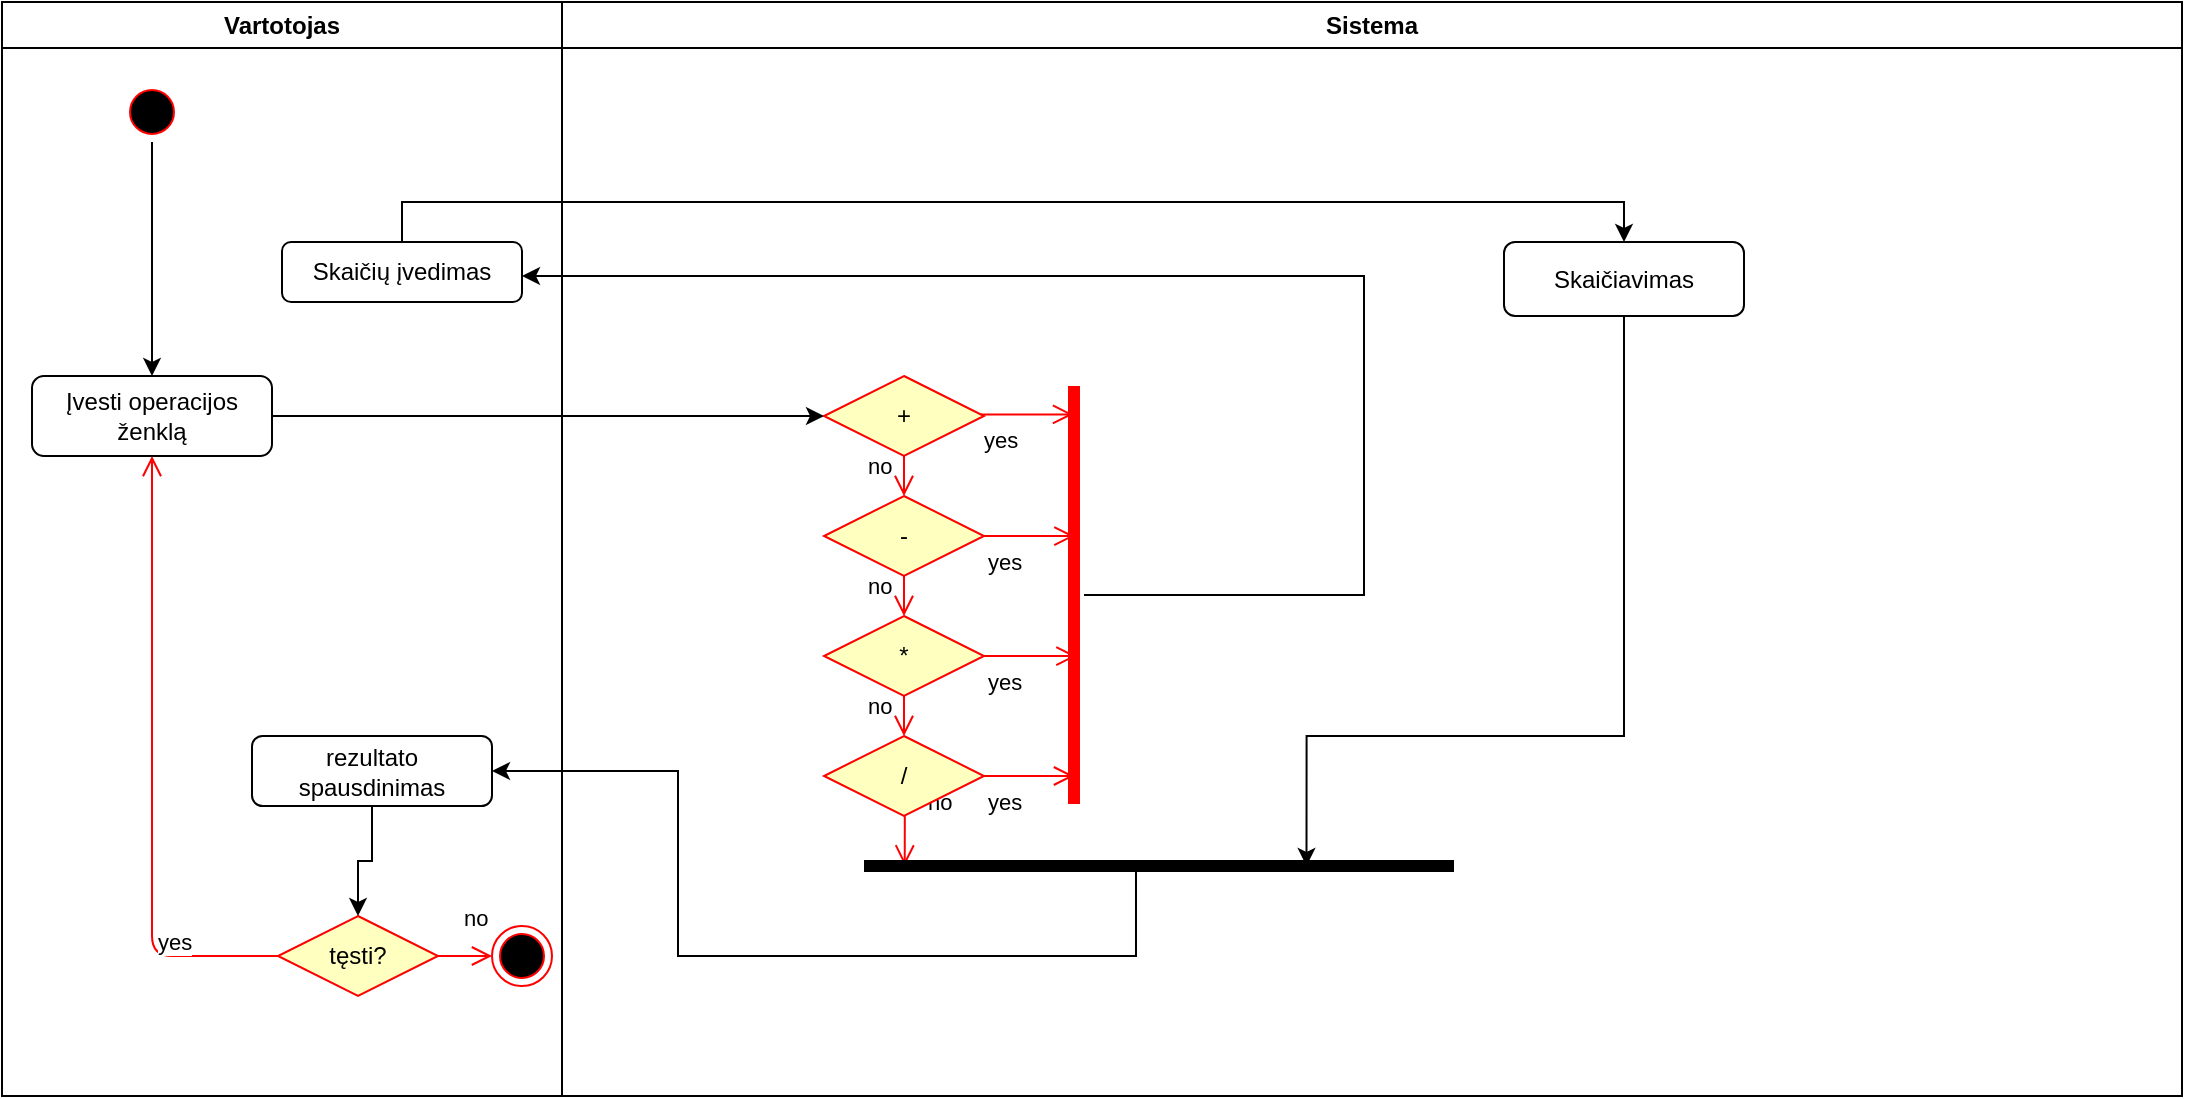 <mxfile version="12.1.1" type="device" pages="1"><diagram name="Page-1" id="e7e014a7-5840-1c2e-5031-d8a46d1fe8dd"><mxGraphModel dx="1408" dy="780" grid="1" gridSize="10" guides="1" tooltips="1" connect="1" arrows="1" fold="1" page="1" pageScale="1" pageWidth="1169" pageHeight="826" background="#ffffff" math="0" shadow="0"><root><mxCell id="0"/><mxCell id="1" parent="0"/><mxCell id="3" value="Vartotojas" style="swimlane;whiteSpace=wrap" parent="1" vertex="1"><mxGeometry x="39" y="13" width="280" height="547" as="geometry"/></mxCell><mxCell id="pYI896oc1kStvGvr0Gmi-50" value="" style="edgeStyle=orthogonalEdgeStyle;rounded=0;orthogonalLoop=1;jettySize=auto;html=1;" parent="3" source="13" target="pYI896oc1kStvGvr0Gmi-47" edge="1"><mxGeometry relative="1" as="geometry"><mxPoint x="75" y="140" as="sourcePoint"/></mxGeometry></mxCell><mxCell id="13" value="" style="ellipse;shape=startState;fillColor=#000000;strokeColor=#ff0000;" parent="3" vertex="1"><mxGeometry x="60" y="40" width="30" height="30" as="geometry"/></mxCell><mxCell id="pYI896oc1kStvGvr0Gmi-47" value="Įvesti operacijos ženklą" style="rounded=1;whiteSpace=wrap;html=1;" parent="3" vertex="1"><mxGeometry x="15" y="187" width="120" height="40" as="geometry"/></mxCell><mxCell id="pYI896oc1kStvGvr0Gmi-139" value="tęsti?" style="rhombus;whiteSpace=wrap;html=1;fillColor=#ffffc0;strokeColor=#ff0000;" parent="3" vertex="1"><mxGeometry x="138" y="457" width="80" height="40" as="geometry"/></mxCell><mxCell id="pYI896oc1kStvGvr0Gmi-141" value="yes" style="edgeStyle=orthogonalEdgeStyle;html=1;align=left;verticalAlign=top;endArrow=open;endSize=8;strokeColor=#ff0000;entryX=0.5;entryY=1;entryDx=0;entryDy=0;" parent="3" source="pYI896oc1kStvGvr0Gmi-139" target="pYI896oc1kStvGvr0Gmi-47" edge="1"><mxGeometry x="-0.6" y="-20" relative="1" as="geometry"><mxPoint x="51" y="522.5" as="targetPoint"/><mxPoint as="offset"/></mxGeometry></mxCell><mxCell id="59D-sfgaQ4WbKUfJscwK-38" style="edgeStyle=orthogonalEdgeStyle;rounded=0;orthogonalLoop=1;jettySize=auto;html=1;entryX=0.5;entryY=0;entryDx=0;entryDy=0;" parent="3" source="pYI896oc1kStvGvr0Gmi-131" target="pYI896oc1kStvGvr0Gmi-139" edge="1"><mxGeometry relative="1" as="geometry"/></mxCell><mxCell id="pYI896oc1kStvGvr0Gmi-131" value="rezultato spausdinimas" style="rounded=1;whiteSpace=wrap;html=1;strokeColor=#000000;" parent="3" vertex="1"><mxGeometry x="125" y="367" width="120" height="35" as="geometry"/></mxCell><mxCell id="38" value="" style="ellipse;shape=endState;fillColor=#000000;strokeColor=#ff0000;rotation=-90;" parent="3" vertex="1"><mxGeometry x="245" y="462" width="30" height="30" as="geometry"/></mxCell><mxCell id="pYI896oc1kStvGvr0Gmi-140" value="no" style="edgeStyle=orthogonalEdgeStyle;html=1;align=left;verticalAlign=bottom;endArrow=open;endSize=8;strokeColor=#ff0000;entryX=0.5;entryY=0;entryDx=0;entryDy=0;" parent="3" source="pYI896oc1kStvGvr0Gmi-139" target="38" edge="1"><mxGeometry x="-0.2" y="10" relative="1" as="geometry"><mxPoint x="178" y="522.5" as="targetPoint"/><mxPoint as="offset"/></mxGeometry></mxCell><mxCell id="x8SUv9pS3EiLqVK4PjK1-42" value="Skaičių įvedimas" style="rounded=1;whiteSpace=wrap;html=1;gradientColor=none;" vertex="1" parent="3"><mxGeometry x="140" y="120" width="120" height="30" as="geometry"/></mxCell><mxCell id="4" value="Sistema" style="swimlane;whiteSpace=wrap" parent="1" vertex="1"><mxGeometry x="319" y="13" width="810" height="547" as="geometry"><mxRectangle x="319" y="13" width="80" height="23" as="alternateBounds"/></mxGeometry></mxCell><mxCell id="pYI896oc1kStvGvr0Gmi-67" value="+" style="rhombus;whiteSpace=wrap;html=1;fillColor=#ffffc0;strokeColor=#ff0000;" parent="4" vertex="1"><mxGeometry x="131" y="187" width="80" height="40" as="geometry"/></mxCell><mxCell id="pYI896oc1kStvGvr0Gmi-68" value="no" style="edgeStyle=orthogonalEdgeStyle;html=1;align=left;verticalAlign=bottom;endArrow=open;endSize=8;strokeColor=#ff0000;entryX=0.5;entryY=0;entryDx=0;entryDy=0;" parent="4" source="pYI896oc1kStvGvr0Gmi-67" target="pYI896oc1kStvGvr0Gmi-71" edge="1"><mxGeometry x="0.333" y="-20" relative="1" as="geometry"><mxPoint x="311" y="227" as="targetPoint"/><mxPoint as="offset"/></mxGeometry></mxCell><mxCell id="pYI896oc1kStvGvr0Gmi-71" value="-" style="rhombus;whiteSpace=wrap;html=1;fillColor=#ffffc0;strokeColor=#ff0000;" parent="4" vertex="1"><mxGeometry x="131" y="247" width="80" height="40" as="geometry"/></mxCell><mxCell id="pYI896oc1kStvGvr0Gmi-72" value="no" style="edgeStyle=orthogonalEdgeStyle;html=1;align=left;verticalAlign=bottom;endArrow=open;endSize=8;strokeColor=#ff0000;entryX=0.5;entryY=0;entryDx=0;entryDy=0;" parent="4" source="pYI896oc1kStvGvr0Gmi-71" target="pYI896oc1kStvGvr0Gmi-74" edge="1"><mxGeometry x="0.333" y="-20" relative="1" as="geometry"><mxPoint x="136" y="407" as="targetPoint"/><mxPoint as="offset"/></mxGeometry></mxCell><mxCell id="pYI896oc1kStvGvr0Gmi-73" value="yes" style="edgeStyle=orthogonalEdgeStyle;html=1;align=left;verticalAlign=top;endArrow=open;endSize=8;strokeColor=#ff0000;entryX=0.359;entryY=0.479;entryDx=0;entryDy=0;entryPerimeter=0;" parent="4" source="pYI896oc1kStvGvr0Gmi-71" target="x8SUv9pS3EiLqVK4PjK1-38" edge="1"><mxGeometry x="-1" relative="1" as="geometry"><mxPoint x="291" y="267" as="targetPoint"/></mxGeometry></mxCell><mxCell id="pYI896oc1kStvGvr0Gmi-74" value="*" style="rhombus;whiteSpace=wrap;html=1;fillColor=#ffffc0;strokeColor=#ff0000;" parent="4" vertex="1"><mxGeometry x="131" y="307" width="80" height="40" as="geometry"/></mxCell><mxCell id="pYI896oc1kStvGvr0Gmi-75" value="no" style="edgeStyle=orthogonalEdgeStyle;html=1;align=left;verticalAlign=bottom;endArrow=open;endSize=8;strokeColor=#ff0000;entryX=0.931;entryY=0.529;entryDx=0;entryDy=0;entryPerimeter=0;" parent="4" source="pYI896oc1kStvGvr0Gmi-77" target="pYI896oc1kStvGvr0Gmi-98" edge="1"><mxGeometry x="-0.805" y="10" relative="1" as="geometry"><mxPoint x="181" y="427" as="targetPoint"/><mxPoint as="offset"/><Array as="points"><mxPoint x="171" y="417"/></Array></mxGeometry></mxCell><mxCell id="pYI896oc1kStvGvr0Gmi-76" value="yes" style="edgeStyle=orthogonalEdgeStyle;html=1;align=left;verticalAlign=top;endArrow=open;endSize=8;strokeColor=#ff0000;entryX=0.646;entryY=0.376;entryDx=0;entryDy=0;entryPerimeter=0;" parent="4" source="pYI896oc1kStvGvr0Gmi-74" target="x8SUv9pS3EiLqVK4PjK1-38" edge="1"><mxGeometry x="-1" relative="1" as="geometry"><mxPoint x="271" y="326" as="targetPoint"/><Array as="points"/></mxGeometry></mxCell><mxCell id="pYI896oc1kStvGvr0Gmi-79" value="yes" style="edgeStyle=orthogonalEdgeStyle;html=1;align=left;verticalAlign=top;endArrow=open;endSize=8;strokeColor=#ff0000;entryX=0.933;entryY=0.5;entryDx=0;entryDy=0;entryPerimeter=0;" parent="4" source="pYI896oc1kStvGvr0Gmi-77" target="x8SUv9pS3EiLqVK4PjK1-38" edge="1"><mxGeometry x="-1" relative="1" as="geometry"><mxPoint x="276" y="417" as="targetPoint"/></mxGeometry></mxCell><mxCell id="pYI896oc1kStvGvr0Gmi-77" value="/" style="rhombus;whiteSpace=wrap;html=1;fillColor=#ffffc0;strokeColor=#ff0000;" parent="4" vertex="1"><mxGeometry x="131" y="367" width="80" height="40" as="geometry"/></mxCell><mxCell id="pYI896oc1kStvGvr0Gmi-80" value="no" style="edgeStyle=orthogonalEdgeStyle;html=1;align=left;verticalAlign=bottom;endArrow=open;endSize=8;strokeColor=#ff0000;" parent="4" source="pYI896oc1kStvGvr0Gmi-74" target="pYI896oc1kStvGvr0Gmi-77" edge="1"><mxGeometry x="0.333" y="-20" relative="1" as="geometry"><mxPoint x="491" y="467" as="targetPoint"/><mxPoint x="491" y="387" as="sourcePoint"/><mxPoint as="offset"/></mxGeometry></mxCell><mxCell id="pYI896oc1kStvGvr0Gmi-98" value="" style="shape=line;html=1;strokeWidth=6;strokeColor=#000000;direction=west;snapToPoint=0;" parent="4" vertex="1"><mxGeometry x="151" y="427" width="295" height="10" as="geometry"/></mxCell><mxCell id="x8SUv9pS3EiLqVK4PjK1-38" value="" style="shape=line;html=1;strokeWidth=6;strokeColor=#ff0000;direction=south;gradientColor=none;" vertex="1" parent="4"><mxGeometry x="251" y="192" width="10" height="209" as="geometry"/></mxCell><mxCell id="pYI896oc1kStvGvr0Gmi-69" value="yes" style="edgeStyle=orthogonalEdgeStyle;html=1;align=left;verticalAlign=top;endArrow=open;endSize=8;strokeColor=#ff0000;jumpSize=10;entryX=0.068;entryY=0.548;entryDx=0;entryDy=0;entryPerimeter=0;" parent="4" source="pYI896oc1kStvGvr0Gmi-67" target="x8SUv9pS3EiLqVK4PjK1-38" edge="1"><mxGeometry x="-1" relative="1" as="geometry"><mxPoint x="286" y="208" as="targetPoint"/><Array as="points"><mxPoint x="246" y="207"/></Array></mxGeometry></mxCell><mxCell id="x8SUv9pS3EiLqVK4PjK1-46" style="edgeStyle=orthogonalEdgeStyle;rounded=0;jumpSize=10;orthogonalLoop=1;jettySize=auto;html=1;entryX=0.25;entryY=0.5;entryDx=0;entryDy=0;entryPerimeter=0;exitX=0.5;exitY=1;exitDx=0;exitDy=0;" edge="1" parent="4" source="x8SUv9pS3EiLqVK4PjK1-44" target="pYI896oc1kStvGvr0Gmi-98"><mxGeometry relative="1" as="geometry"><Array as="points"><mxPoint x="531" y="367"/><mxPoint x="372" y="367"/></Array></mxGeometry></mxCell><mxCell id="x8SUv9pS3EiLqVK4PjK1-44" value="Skaičiavimas" style="rounded=1;whiteSpace=wrap;html=1;gradientColor=none;" vertex="1" parent="4"><mxGeometry x="471" y="120" width="120" height="37" as="geometry"/></mxCell><mxCell id="pYI896oc1kStvGvr0Gmi-66" style="edgeStyle=orthogonalEdgeStyle;rounded=0;orthogonalLoop=1;jettySize=auto;html=1;entryX=0;entryY=0.5;entryDx=0;entryDy=0;exitX=1;exitY=0.5;exitDx=0;exitDy=0;" parent="1" source="pYI896oc1kStvGvr0Gmi-47" target="pYI896oc1kStvGvr0Gmi-67" edge="1"><mxGeometry relative="1" as="geometry"><mxPoint x="479" y="263" as="targetPoint"/><Array as="points"><mxPoint x="174" y="220"/></Array></mxGeometry></mxCell><mxCell id="x8SUv9pS3EiLqVK4PjK1-43" value="" style="edgeStyle=orthogonalEdgeStyle;rounded=0;jumpSize=10;orthogonalLoop=1;jettySize=auto;html=1;" edge="1" parent="1" source="x8SUv9pS3EiLqVK4PjK1-38" target="x8SUv9pS3EiLqVK4PjK1-42"><mxGeometry relative="1" as="geometry"><Array as="points"><mxPoint x="720" y="310"/><mxPoint x="720" y="150"/></Array></mxGeometry></mxCell><mxCell id="x8SUv9pS3EiLqVK4PjK1-45" style="edgeStyle=orthogonalEdgeStyle;rounded=0;jumpSize=10;orthogonalLoop=1;jettySize=auto;html=1;entryX=0.5;entryY=0;entryDx=0;entryDy=0;" edge="1" parent="1" source="x8SUv9pS3EiLqVK4PjK1-42" target="x8SUv9pS3EiLqVK4PjK1-44"><mxGeometry relative="1" as="geometry"><Array as="points"><mxPoint x="239" y="113"/><mxPoint x="850" y="113"/></Array></mxGeometry></mxCell><mxCell id="x8SUv9pS3EiLqVK4PjK1-47" style="edgeStyle=orthogonalEdgeStyle;rounded=0;jumpSize=10;orthogonalLoop=1;jettySize=auto;html=1;entryX=1;entryY=0.5;entryDx=0;entryDy=0;exitX=0.539;exitY=0.4;exitDx=0;exitDy=0;exitPerimeter=0;" edge="1" parent="1" source="pYI896oc1kStvGvr0Gmi-98" target="pYI896oc1kStvGvr0Gmi-131"><mxGeometry relative="1" as="geometry"><Array as="points"><mxPoint x="606" y="490"/><mxPoint x="377" y="490"/><mxPoint x="377" y="398"/></Array></mxGeometry></mxCell></root></mxGraphModel></diagram></mxfile>